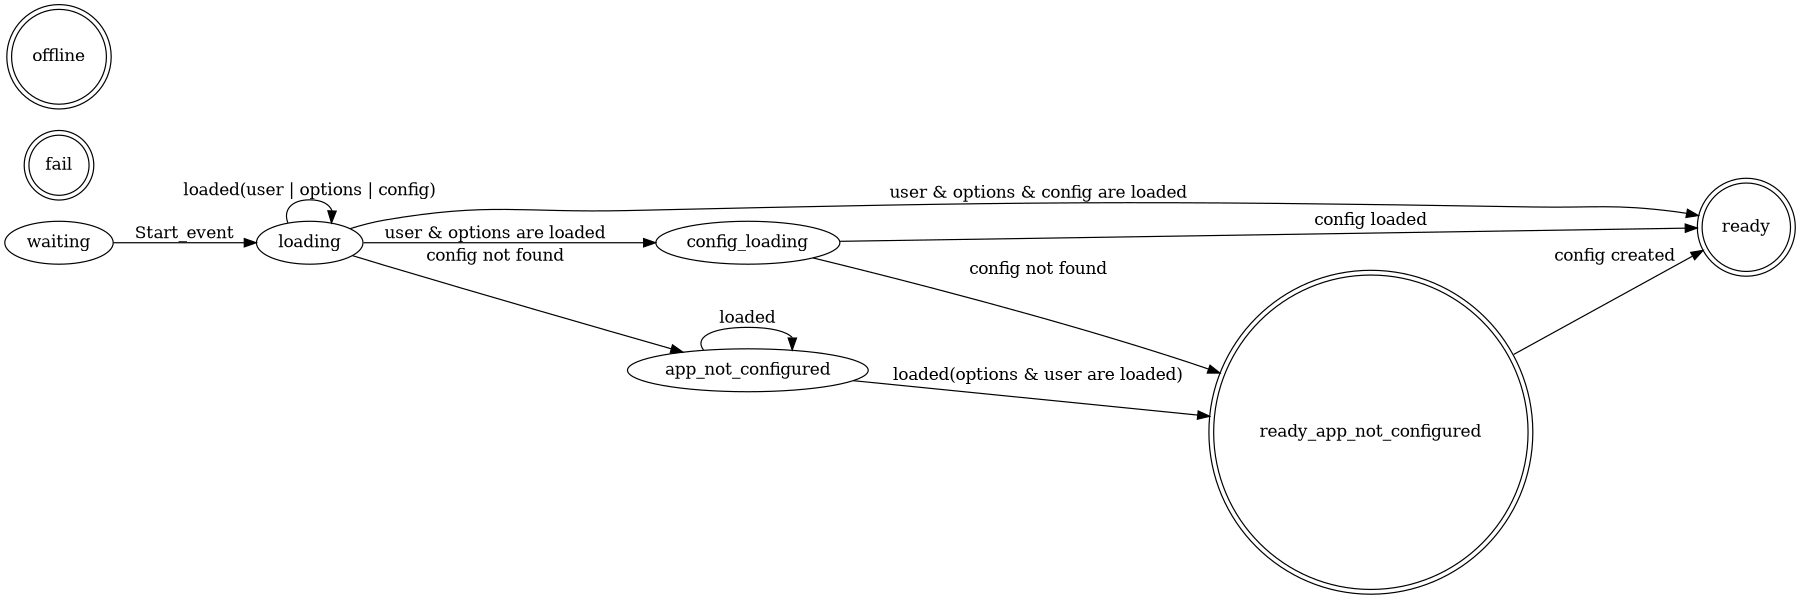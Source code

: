digraph finite_state_machine {
	rankdir=LR;
	size="12"
	node [shape = doublecircle,color=black]; ready ready_app_not_configured  fail offline;
	node [shape = ellipse,color=black]; waiting loading;

	waiting -> loading [ label = "Start_event" ];
        //waiting -> offline [label = "network error(-1)"];
        //waiting -> fail[label = "server error(500)"];
        
        loading -> loading [label = "loaded(user | options | config)"];
	loading -> config_loading [ label = "user & options are loaded" ];
	loading -> app_not_configured [ label = "config not found" ];
	loading  -> ready [ label = "user & options & config are loaded" ];
        //loading  -> offline [label = "network error"];
        //loading  -> fail[label = "server error(500)"];

	config_loading -> ready [ label = "config loaded" ];
	config_loading -> ready_app_not_configured[ label = "config not found" ];
        //config_loading -> offline [label = "network error(-1)"];
        //config_loading -> fail[label = "server error(500)"]; 
 
	app_not_configured -> app_not_configured [ label = "loaded" ];
	app_not_configured -> ready_app_not_configured[ label = "loaded(options & user are loaded)" ];
        //app_not_configured -> offline [label = "network error(-1)"];
        //app_not_configured -> fail[label = "server error(500)"];

	ready_app_not_configured-> ready[ label = "config created" ];
        //ready_app_not_configured-> offline [label = "network error(-1)"]; 
}